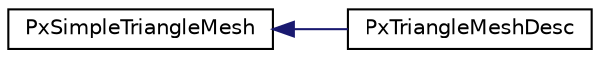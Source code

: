 digraph "Graphical Class Hierarchy"
{
  edge [fontname="Helvetica",fontsize="10",labelfontname="Helvetica",labelfontsize="10"];
  node [fontname="Helvetica",fontsize="10",shape=record];
  rankdir="LR";
  Node0 [label="PxSimpleTriangleMesh",height=0.2,width=0.4,color="black", fillcolor="white", style="filled",URL="$classPxSimpleTriangleMesh.html",tooltip="A structure describing a triangle mesh. "];
  Node0 -> Node1 [dir="back",color="midnightblue",fontsize="10",style="solid",fontname="Helvetica"];
  Node1 [label="PxTriangleMeshDesc",height=0.2,width=0.4,color="black", fillcolor="white", style="filled",URL="$classPxTriangleMeshDesc.html",tooltip="Descriptor class for PxTriangleMesh. "];
}
